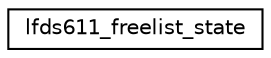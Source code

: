 digraph "Graphical Class Hierarchy"
{
 // LATEX_PDF_SIZE
  edge [fontname="Helvetica",fontsize="10",labelfontname="Helvetica",labelfontsize="10"];
  node [fontname="Helvetica",fontsize="10",shape=record];
  rankdir="LR";
  Node0 [label="lfds611_freelist_state",height=0.2,width=0.4,color="black", fillcolor="white", style="filled",URL="$structlfds611__freelist__state.html",tooltip=" "];
}
